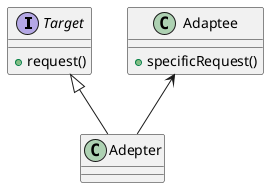 @startuml

interface Target

Target <|-- Adepter

Adaptee <-- Adepter

interface Target {
+request()
}

class Adaptee {
+specificRequest()
}

@enduml
